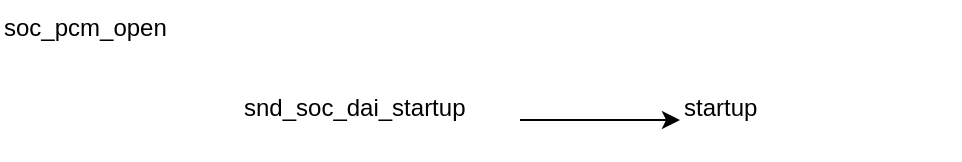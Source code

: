 <mxfile version="24.7.17">
  <diagram name="Page-1" id="2BdDj4oBdBKyD8JIuyA4">
    <mxGraphModel dx="614" dy="252" grid="1" gridSize="10" guides="1" tooltips="1" connect="1" arrows="1" fold="1" page="1" pageScale="1" pageWidth="827" pageHeight="1169" math="0" shadow="0">
      <root>
        <mxCell id="0" />
        <mxCell id="1" parent="0" />
        <mxCell id="GLa2MTvpMTpOdKfZp-MN-3" value="" style="edgeStyle=orthogonalEdgeStyle;rounded=0;orthogonalLoop=1;jettySize=auto;html=1;" edge="1" parent="1" source="GLa2MTvpMTpOdKfZp-MN-1" target="GLa2MTvpMTpOdKfZp-MN-2">
          <mxGeometry relative="1" as="geometry" />
        </mxCell>
        <mxCell id="GLa2MTvpMTpOdKfZp-MN-1" value="snd_soc_dai_startup" style="text;whiteSpace=wrap;" vertex="1" parent="1">
          <mxGeometry x="200" y="180" width="140" height="40" as="geometry" />
        </mxCell>
        <mxCell id="GLa2MTvpMTpOdKfZp-MN-2" value="startup" style="text;whiteSpace=wrap;" vertex="1" parent="1">
          <mxGeometry x="420" y="180" width="140" height="40" as="geometry" />
        </mxCell>
        <mxCell id="GLa2MTvpMTpOdKfZp-MN-4" value="soc_pcm_open" style="text;whiteSpace=wrap;" vertex="1" parent="1">
          <mxGeometry x="80" y="140" width="110" height="40" as="geometry" />
        </mxCell>
      </root>
    </mxGraphModel>
  </diagram>
</mxfile>
